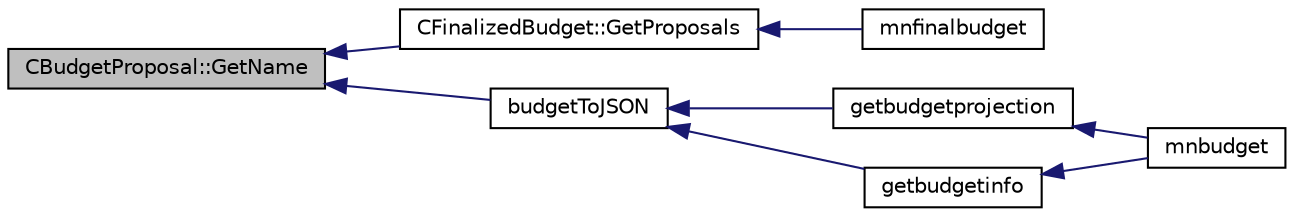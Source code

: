digraph "CBudgetProposal::GetName"
{
  edge [fontname="Helvetica",fontsize="10",labelfontname="Helvetica",labelfontsize="10"];
  node [fontname="Helvetica",fontsize="10",shape=record];
  rankdir="LR";
  Node85 [label="CBudgetProposal::GetName",height=0.2,width=0.4,color="black", fillcolor="grey75", style="filled", fontcolor="black"];
  Node85 -> Node86 [dir="back",color="midnightblue",fontsize="10",style="solid",fontname="Helvetica"];
  Node86 [label="CFinalizedBudget::GetProposals",height=0.2,width=0.4,color="black", fillcolor="white", style="filled",URL="$class_c_finalized_budget.html#a49cb2b919e0de352628d6157cfa1e1c8"];
  Node86 -> Node87 [dir="back",color="midnightblue",fontsize="10",style="solid",fontname="Helvetica"];
  Node87 [label="mnfinalbudget",height=0.2,width=0.4,color="black", fillcolor="white", style="filled",URL="$rpcmasternode-budget_8cpp.html#a9377cde49f5b62904aafb46d7d3c5e7c"];
  Node85 -> Node88 [dir="back",color="midnightblue",fontsize="10",style="solid",fontname="Helvetica"];
  Node88 [label="budgetToJSON",height=0.2,width=0.4,color="black", fillcolor="white", style="filled",URL="$rpcmasternode-budget_8cpp.html#a936b80f9033a0a5e8d4fa1a2079da90c"];
  Node88 -> Node89 [dir="back",color="midnightblue",fontsize="10",style="solid",fontname="Helvetica"];
  Node89 [label="getbudgetprojection",height=0.2,width=0.4,color="black", fillcolor="white", style="filled",URL="$rpcmasternode-budget_8cpp.html#a8e629a3c50d4496bdf961d2841754b27"];
  Node89 -> Node90 [dir="back",color="midnightblue",fontsize="10",style="solid",fontname="Helvetica"];
  Node90 [label="mnbudget",height=0.2,width=0.4,color="black", fillcolor="white", style="filled",URL="$rpcmasternode-budget_8cpp.html#aeabbf924be4d2ce4bedb28a394e1fc6b"];
  Node88 -> Node91 [dir="back",color="midnightblue",fontsize="10",style="solid",fontname="Helvetica"];
  Node91 [label="getbudgetinfo",height=0.2,width=0.4,color="black", fillcolor="white", style="filled",URL="$rpcmasternode-budget_8cpp.html#a34b837ac4cb076a8e2e76483391f1238"];
  Node91 -> Node90 [dir="back",color="midnightblue",fontsize="10",style="solid",fontname="Helvetica"];
}
